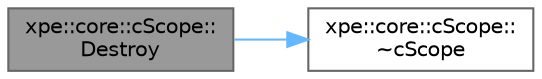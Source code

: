 digraph "xpe::core::cScope::Destroy"
{
 // LATEX_PDF_SIZE
  bgcolor="transparent";
  edge [fontname=Helvetica,fontsize=10,labelfontname=Helvetica,labelfontsize=10];
  node [fontname=Helvetica,fontsize=10,shape=box,height=0.2,width=0.4];
  rankdir="LR";
  Node1 [id="Node000001",label="xpe::core::cScope::\lDestroy",height=0.2,width=0.4,color="gray40", fillcolor="grey60", style="filled", fontcolor="black",tooltip=" "];
  Node1 -> Node2 [id="edge3_Node000001_Node000002",color="steelblue1",style="solid",tooltip=" "];
  Node2 [id="Node000002",label="xpe::core::cScope::\l~cScope",height=0.2,width=0.4,color="grey40", fillcolor="white", style="filled",URL="$classxpe_1_1core_1_1c_scope.html#a183cd2c81754a3e278e5011b73e3150d",tooltip=" "];
}
